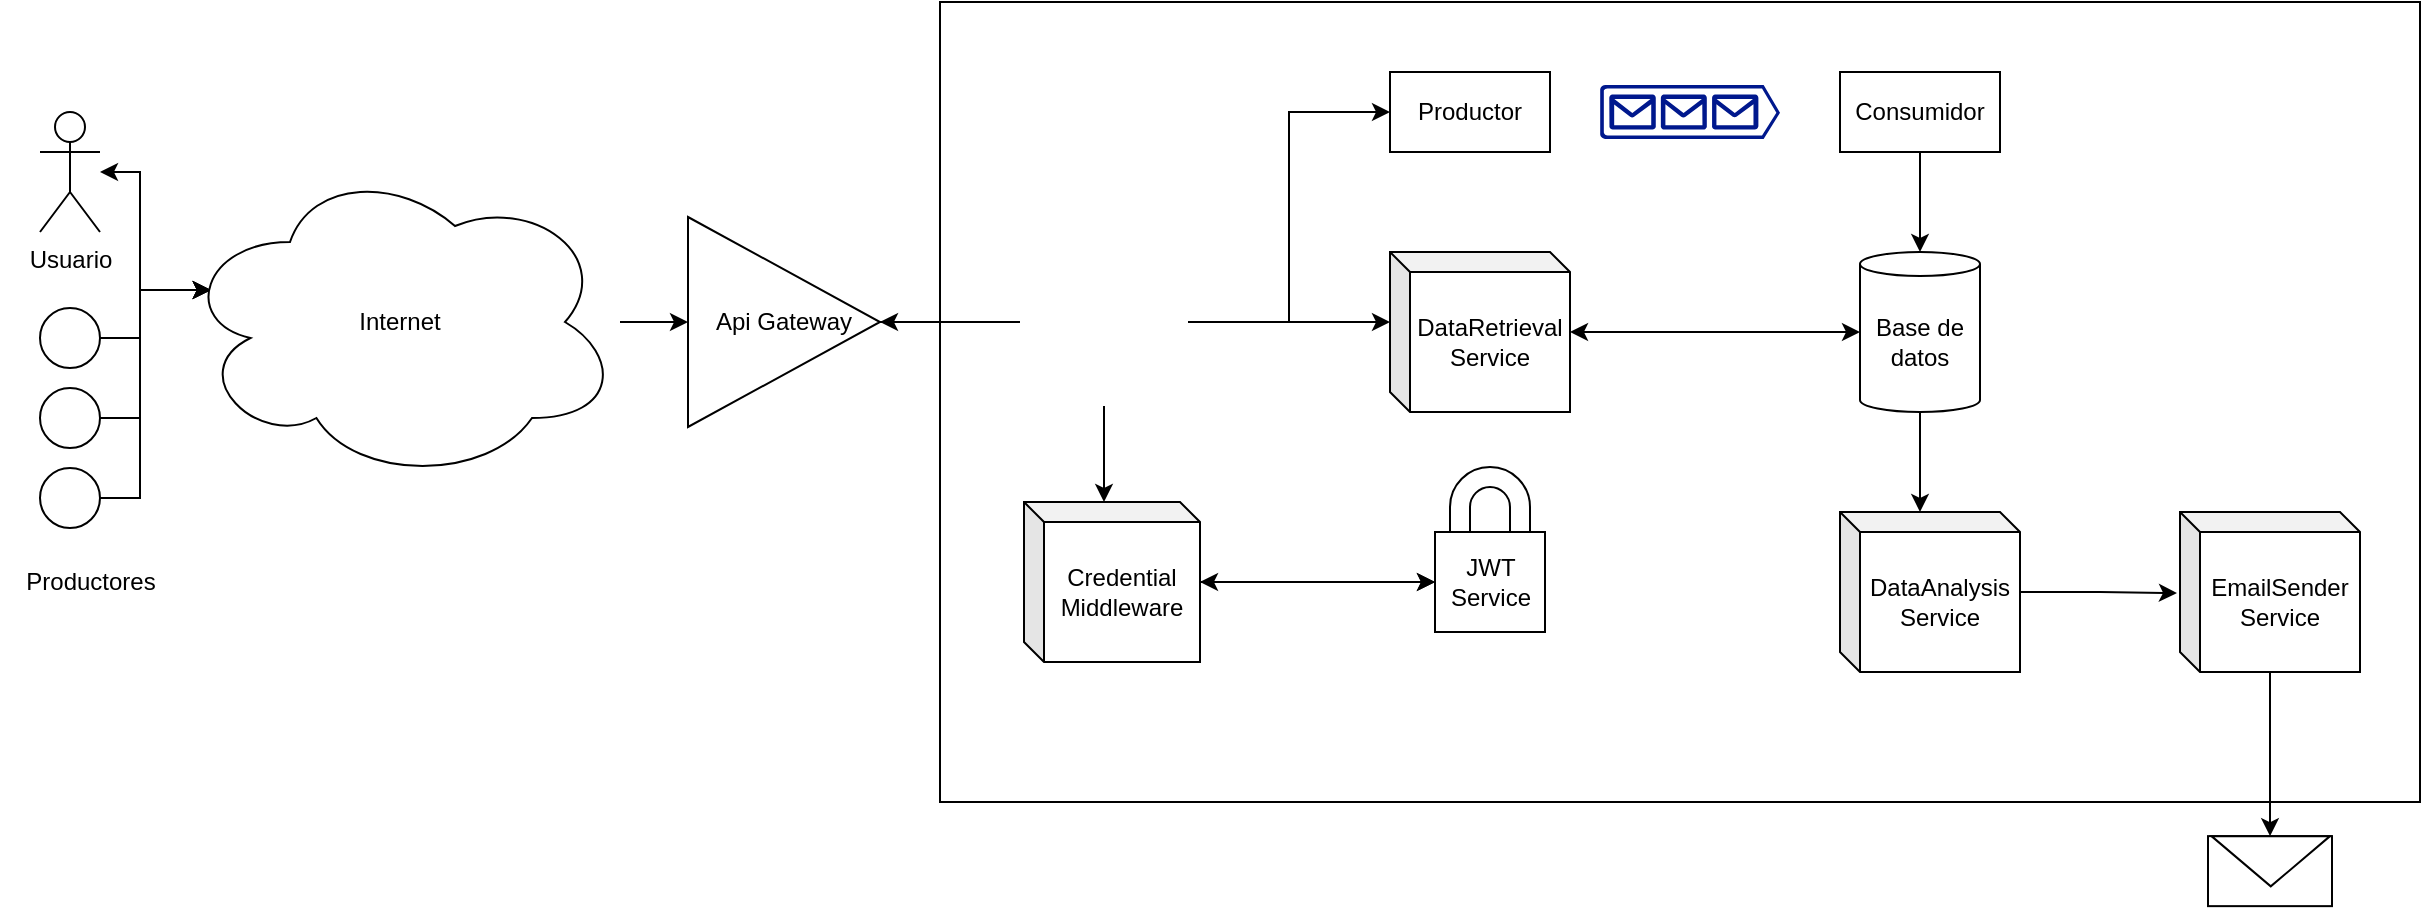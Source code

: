 <mxfile version="21.2.3" type="device">
  <diagram name="Página-1" id="7aKSM4hqYWfp0iXhSrHJ">
    <mxGraphModel dx="763" dy="450" grid="1" gridSize="10" guides="1" tooltips="1" connect="1" arrows="1" fold="1" page="1" pageScale="1" pageWidth="827" pageHeight="1169" math="0" shadow="0">
      <root>
        <mxCell id="0" />
        <mxCell id="1" parent="0" />
        <mxCell id="kJlHELFwxVph0XKdCQQY-6" value="" style="rounded=0;whiteSpace=wrap;html=1;" vertex="1" parent="1">
          <mxGeometry x="540" y="115" width="740" height="400" as="geometry" />
        </mxCell>
        <mxCell id="kJlHELFwxVph0XKdCQQY-61" style="edgeStyle=orthogonalEdgeStyle;rounded=0;orthogonalLoop=1;jettySize=auto;html=1;entryX=0.07;entryY=0.4;entryDx=0;entryDy=0;entryPerimeter=0;startArrow=classic;startFill=1;" edge="1" parent="1" source="kJlHELFwxVph0XKdCQQY-1" target="kJlHELFwxVph0XKdCQQY-5">
          <mxGeometry relative="1" as="geometry">
            <Array as="points">
              <mxPoint x="140" y="200" />
              <mxPoint x="140" y="259" />
            </Array>
          </mxGeometry>
        </mxCell>
        <mxCell id="kJlHELFwxVph0XKdCQQY-1" value="Usuario" style="shape=umlActor;verticalLabelPosition=bottom;verticalAlign=top;html=1;outlineConnect=0;" vertex="1" parent="1">
          <mxGeometry x="90" y="170" width="30" height="60" as="geometry" />
        </mxCell>
        <mxCell id="kJlHELFwxVph0XKdCQQY-62" style="edgeStyle=orthogonalEdgeStyle;rounded=0;orthogonalLoop=1;jettySize=auto;html=1;entryX=0.07;entryY=0.4;entryDx=0;entryDy=0;entryPerimeter=0;" edge="1" parent="1" source="kJlHELFwxVph0XKdCQQY-2" target="kJlHELFwxVph0XKdCQQY-5">
          <mxGeometry relative="1" as="geometry" />
        </mxCell>
        <mxCell id="kJlHELFwxVph0XKdCQQY-2" value="" style="ellipse;whiteSpace=wrap;html=1;aspect=fixed;" vertex="1" parent="1">
          <mxGeometry x="90" y="268" width="30" height="30" as="geometry" />
        </mxCell>
        <mxCell id="kJlHELFwxVph0XKdCQQY-63" style="edgeStyle=orthogonalEdgeStyle;rounded=0;orthogonalLoop=1;jettySize=auto;html=1;entryX=0.07;entryY=0.4;entryDx=0;entryDy=0;entryPerimeter=0;" edge="1" parent="1" source="kJlHELFwxVph0XKdCQQY-3" target="kJlHELFwxVph0XKdCQQY-5">
          <mxGeometry relative="1" as="geometry">
            <Array as="points">
              <mxPoint x="140" y="323" />
              <mxPoint x="140" y="259" />
            </Array>
          </mxGeometry>
        </mxCell>
        <mxCell id="kJlHELFwxVph0XKdCQQY-3" value="" style="ellipse;whiteSpace=wrap;html=1;aspect=fixed;" vertex="1" parent="1">
          <mxGeometry x="90" y="308" width="30" height="30" as="geometry" />
        </mxCell>
        <mxCell id="kJlHELFwxVph0XKdCQQY-64" style="edgeStyle=orthogonalEdgeStyle;rounded=0;orthogonalLoop=1;jettySize=auto;html=1;entryX=0.07;entryY=0.4;entryDx=0;entryDy=0;entryPerimeter=0;" edge="1" parent="1" source="kJlHELFwxVph0XKdCQQY-4" target="kJlHELFwxVph0XKdCQQY-5">
          <mxGeometry relative="1" as="geometry">
            <Array as="points">
              <mxPoint x="140" y="363" />
              <mxPoint x="140" y="259" />
            </Array>
          </mxGeometry>
        </mxCell>
        <mxCell id="kJlHELFwxVph0XKdCQQY-4" value="" style="ellipse;whiteSpace=wrap;html=1;aspect=fixed;" vertex="1" parent="1">
          <mxGeometry x="90" y="348" width="30" height="30" as="geometry" />
        </mxCell>
        <mxCell id="kJlHELFwxVph0XKdCQQY-60" style="edgeStyle=orthogonalEdgeStyle;rounded=0;orthogonalLoop=1;jettySize=auto;html=1;entryX=0;entryY=0.5;entryDx=0;entryDy=0;" edge="1" parent="1" source="kJlHELFwxVph0XKdCQQY-5" target="kJlHELFwxVph0XKdCQQY-7">
          <mxGeometry relative="1" as="geometry" />
        </mxCell>
        <mxCell id="kJlHELFwxVph0XKdCQQY-5" value="Internet" style="ellipse;shape=cloud;whiteSpace=wrap;html=1;" vertex="1" parent="1">
          <mxGeometry x="160" y="195" width="220" height="160" as="geometry" />
        </mxCell>
        <mxCell id="kJlHELFwxVph0XKdCQQY-18" style="edgeStyle=orthogonalEdgeStyle;rounded=0;orthogonalLoop=1;jettySize=auto;html=1;entryX=0;entryY=0.5;entryDx=0;entryDy=0;endArrow=none;endFill=0;" edge="1" parent="1" source="kJlHELFwxVph0XKdCQQY-7" target="kJlHELFwxVph0XKdCQQY-24">
          <mxGeometry relative="1" as="geometry">
            <Array as="points">
              <mxPoint x="580" y="275" />
            </Array>
          </mxGeometry>
        </mxCell>
        <mxCell id="kJlHELFwxVph0XKdCQQY-22" style="edgeStyle=orthogonalEdgeStyle;rounded=0;orthogonalLoop=1;jettySize=auto;html=1;entryX=0;entryY=0.5;entryDx=0;entryDy=0;endArrow=none;endFill=0;startArrow=classic;startFill=1;exitX=1;exitY=0.5;exitDx=0;exitDy=0;" edge="1" parent="1" source="kJlHELFwxVph0XKdCQQY-7">
          <mxGeometry relative="1" as="geometry">
            <mxPoint x="500.857" y="275" as="sourcePoint" />
            <mxPoint x="580" y="275" as="targetPoint" />
            <Array as="points" />
          </mxGeometry>
        </mxCell>
        <mxCell id="kJlHELFwxVph0XKdCQQY-7" value="Api Gateway" style="triangle;whiteSpace=wrap;html=1;" vertex="1" parent="1">
          <mxGeometry x="414" y="222.5" width="96" height="105" as="geometry" />
        </mxCell>
        <mxCell id="kJlHELFwxVph0XKdCQQY-49" style="edgeStyle=orthogonalEdgeStyle;rounded=0;orthogonalLoop=1;jettySize=auto;html=1;entryX=0;entryY=0;entryDx=40;entryDy=0;entryPerimeter=0;" edge="1" parent="1" source="kJlHELFwxVph0XKdCQQY-10" target="kJlHELFwxVph0XKdCQQY-48">
          <mxGeometry relative="1" as="geometry" />
        </mxCell>
        <mxCell id="kJlHELFwxVph0XKdCQQY-10" value="Base de datos" style="shape=cylinder3;whiteSpace=wrap;html=1;boundedLbl=1;backgroundOutline=1;size=6;" vertex="1" parent="1">
          <mxGeometry x="1000" y="240" width="60" height="80" as="geometry" />
        </mxCell>
        <mxCell id="kJlHELFwxVph0XKdCQQY-12" value="Productor" style="rounded=0;whiteSpace=wrap;html=1;" vertex="1" parent="1">
          <mxGeometry x="765" y="150" width="80" height="40" as="geometry" />
        </mxCell>
        <mxCell id="kJlHELFwxVph0XKdCQQY-17" style="edgeStyle=orthogonalEdgeStyle;rounded=0;orthogonalLoop=1;jettySize=auto;html=1;entryX=0.5;entryY=0;entryDx=0;entryDy=0;entryPerimeter=0;" edge="1" parent="1" source="kJlHELFwxVph0XKdCQQY-13" target="kJlHELFwxVph0XKdCQQY-10">
          <mxGeometry relative="1" as="geometry" />
        </mxCell>
        <mxCell id="kJlHELFwxVph0XKdCQQY-13" value="Consumidor" style="rounded=0;whiteSpace=wrap;html=1;" vertex="1" parent="1">
          <mxGeometry x="990" y="150" width="80" height="40" as="geometry" />
        </mxCell>
        <mxCell id="kJlHELFwxVph0XKdCQQY-16" value="" style="sketch=0;aspect=fixed;pointerEvents=1;shadow=0;dashed=0;html=1;strokeColor=none;labelPosition=center;verticalLabelPosition=bottom;verticalAlign=top;align=center;fillColor=#00188D;shape=mxgraph.azure.queue_generic" vertex="1" parent="1">
          <mxGeometry x="870" y="156.5" width="90" height="27" as="geometry" />
        </mxCell>
        <mxCell id="kJlHELFwxVph0XKdCQQY-23" style="edgeStyle=orthogonalEdgeStyle;rounded=0;orthogonalLoop=1;jettySize=auto;html=1;entryX=0;entryY=0.5;entryDx=0;entryDy=0;entryPerimeter=0;startArrow=classic;startFill=1;" edge="1" parent="1" source="kJlHELFwxVph0XKdCQQY-21" target="kJlHELFwxVph0XKdCQQY-10">
          <mxGeometry relative="1" as="geometry" />
        </mxCell>
        <mxCell id="kJlHELFwxVph0XKdCQQY-21" value="DataRetrieval&lt;br&gt;Service" style="shape=cube;whiteSpace=wrap;html=1;boundedLbl=1;backgroundOutline=1;darkOpacity=0.05;darkOpacity2=0.1;size=10;" vertex="1" parent="1">
          <mxGeometry x="765" y="240" width="90" height="80" as="geometry" />
        </mxCell>
        <mxCell id="kJlHELFwxVph0XKdCQQY-25" style="edgeStyle=orthogonalEdgeStyle;rounded=0;orthogonalLoop=1;jettySize=auto;html=1;entryX=0;entryY=0.5;entryDx=0;entryDy=0;" edge="1" parent="1" source="kJlHELFwxVph0XKdCQQY-24" target="kJlHELFwxVph0XKdCQQY-12">
          <mxGeometry relative="1" as="geometry" />
        </mxCell>
        <mxCell id="kJlHELFwxVph0XKdCQQY-26" style="edgeStyle=orthogonalEdgeStyle;rounded=0;orthogonalLoop=1;jettySize=auto;html=1;entryX=0;entryY=0;entryDx=0;entryDy=35;entryPerimeter=0;" edge="1" parent="1" source="kJlHELFwxVph0XKdCQQY-24" target="kJlHELFwxVph0XKdCQQY-21">
          <mxGeometry relative="1" as="geometry" />
        </mxCell>
        <mxCell id="kJlHELFwxVph0XKdCQQY-45" style="edgeStyle=orthogonalEdgeStyle;rounded=0;orthogonalLoop=1;jettySize=auto;html=1;entryX=0;entryY=0;entryDx=40;entryDy=0;entryPerimeter=0;" edge="1" parent="1" source="kJlHELFwxVph0XKdCQQY-24" target="kJlHELFwxVph0XKdCQQY-43">
          <mxGeometry relative="1" as="geometry" />
        </mxCell>
        <mxCell id="kJlHELFwxVph0XKdCQQY-24" value="" style="shape=image;html=1;verticalAlign=top;verticalLabelPosition=bottom;labelBackgroundColor=#ffffff;imageAspect=0;aspect=fixed;image=https://cdn3.iconfinder.com/data/icons/outline-music-1/30/Pause-2-128.png" vertex="1" parent="1">
          <mxGeometry x="580" y="233" width="84" height="84" as="geometry" />
        </mxCell>
        <mxCell id="kJlHELFwxVph0XKdCQQY-42" value="" style="verticalLabelPosition=bottom;verticalAlign=top;html=1;shape=mxgraph.basic.rounded_frame;dx=10;whiteSpace=wrap;rotation=90;" vertex="1" parent="1">
          <mxGeometry x="777.5" y="365" width="75" height="40" as="geometry" />
        </mxCell>
        <mxCell id="kJlHELFwxVph0XKdCQQY-28" value="JWT&lt;br&gt;Service" style="rounded=0;whiteSpace=wrap;html=1;" vertex="1" parent="1">
          <mxGeometry x="787.5" y="380" width="55" height="50" as="geometry" />
        </mxCell>
        <mxCell id="kJlHELFwxVph0XKdCQQY-44" style="edgeStyle=orthogonalEdgeStyle;rounded=0;orthogonalLoop=1;jettySize=auto;html=1;entryX=0;entryY=0.5;entryDx=0;entryDy=0;" edge="1" parent="1" source="kJlHELFwxVph0XKdCQQY-43" target="kJlHELFwxVph0XKdCQQY-28">
          <mxGeometry relative="1" as="geometry" />
        </mxCell>
        <mxCell id="kJlHELFwxVph0XKdCQQY-47" value="" style="edgeStyle=orthogonalEdgeStyle;rounded=0;orthogonalLoop=1;jettySize=auto;html=1;startArrow=classic;startFill=1;" edge="1" parent="1" source="kJlHELFwxVph0XKdCQQY-43" target="kJlHELFwxVph0XKdCQQY-28">
          <mxGeometry relative="1" as="geometry" />
        </mxCell>
        <mxCell id="kJlHELFwxVph0XKdCQQY-43" value="Credential&lt;br&gt;Middleware" style="shape=cube;whiteSpace=wrap;html=1;boundedLbl=1;backgroundOutline=1;darkOpacity=0.05;darkOpacity2=0.1;size=10;" vertex="1" parent="1">
          <mxGeometry x="582" y="365" width="88" height="80" as="geometry" />
        </mxCell>
        <mxCell id="kJlHELFwxVph0XKdCQQY-52" style="edgeStyle=orthogonalEdgeStyle;rounded=0;orthogonalLoop=1;jettySize=auto;html=1;entryX=-0.017;entryY=0.507;entryDx=0;entryDy=0;entryPerimeter=0;" edge="1" parent="1" source="kJlHELFwxVph0XKdCQQY-48" target="kJlHELFwxVph0XKdCQQY-51">
          <mxGeometry relative="1" as="geometry" />
        </mxCell>
        <mxCell id="kJlHELFwxVph0XKdCQQY-48" value="DataAnalysis&lt;br&gt;Service" style="shape=cube;whiteSpace=wrap;html=1;boundedLbl=1;backgroundOutline=1;darkOpacity=0.05;darkOpacity2=0.1;size=10;" vertex="1" parent="1">
          <mxGeometry x="990" y="370" width="90" height="80" as="geometry" />
        </mxCell>
        <mxCell id="kJlHELFwxVph0XKdCQQY-53" style="edgeStyle=orthogonalEdgeStyle;rounded=0;orthogonalLoop=1;jettySize=auto;html=1;" edge="1" parent="1" source="kJlHELFwxVph0XKdCQQY-51" target="kJlHELFwxVph0XKdCQQY-54">
          <mxGeometry relative="1" as="geometry">
            <mxPoint x="1205" y="560" as="targetPoint" />
          </mxGeometry>
        </mxCell>
        <mxCell id="kJlHELFwxVph0XKdCQQY-51" value="EmailSender&lt;br&gt;Service" style="shape=cube;whiteSpace=wrap;html=1;boundedLbl=1;backgroundOutline=1;darkOpacity=0.05;darkOpacity2=0.1;size=10;" vertex="1" parent="1">
          <mxGeometry x="1160" y="370" width="90" height="80" as="geometry" />
        </mxCell>
        <mxCell id="kJlHELFwxVph0XKdCQQY-54" value="" style="rounded=0;whiteSpace=wrap;html=1;" vertex="1" parent="1">
          <mxGeometry x="1174" y="532.07" width="62" height="35" as="geometry" />
        </mxCell>
        <mxCell id="kJlHELFwxVph0XKdCQQY-55" value="" style="triangle;whiteSpace=wrap;html=1;rotation=90;" vertex="1" parent="1">
          <mxGeometry x="1192.82" y="515" width="25.12" height="59.25" as="geometry" />
        </mxCell>
        <mxCell id="kJlHELFwxVph0XKdCQQY-65" value="Productores" style="text;html=1;align=center;verticalAlign=middle;resizable=0;points=[];autosize=1;strokeColor=none;fillColor=none;" vertex="1" parent="1">
          <mxGeometry x="70" y="390" width="90" height="30" as="geometry" />
        </mxCell>
      </root>
    </mxGraphModel>
  </diagram>
</mxfile>
